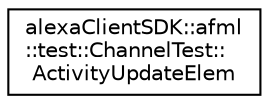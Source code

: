 digraph "Graphical Class Hierarchy"
{
 // LATEX_PDF_SIZE
  edge [fontname="Helvetica",fontsize="10",labelfontname="Helvetica",labelfontsize="10"];
  node [fontname="Helvetica",fontsize="10",shape=record];
  rankdir="LR";
  Node0 [label="alexaClientSDK::afml\l::test::ChannelTest::\lActivityUpdateElem",height=0.2,width=0.4,color="black", fillcolor="white", style="filled",URL="$structalexa_client_s_d_k_1_1afml_1_1test_1_1_channel_test_1_1_activity_update_elem.html",tooltip=" "];
}
